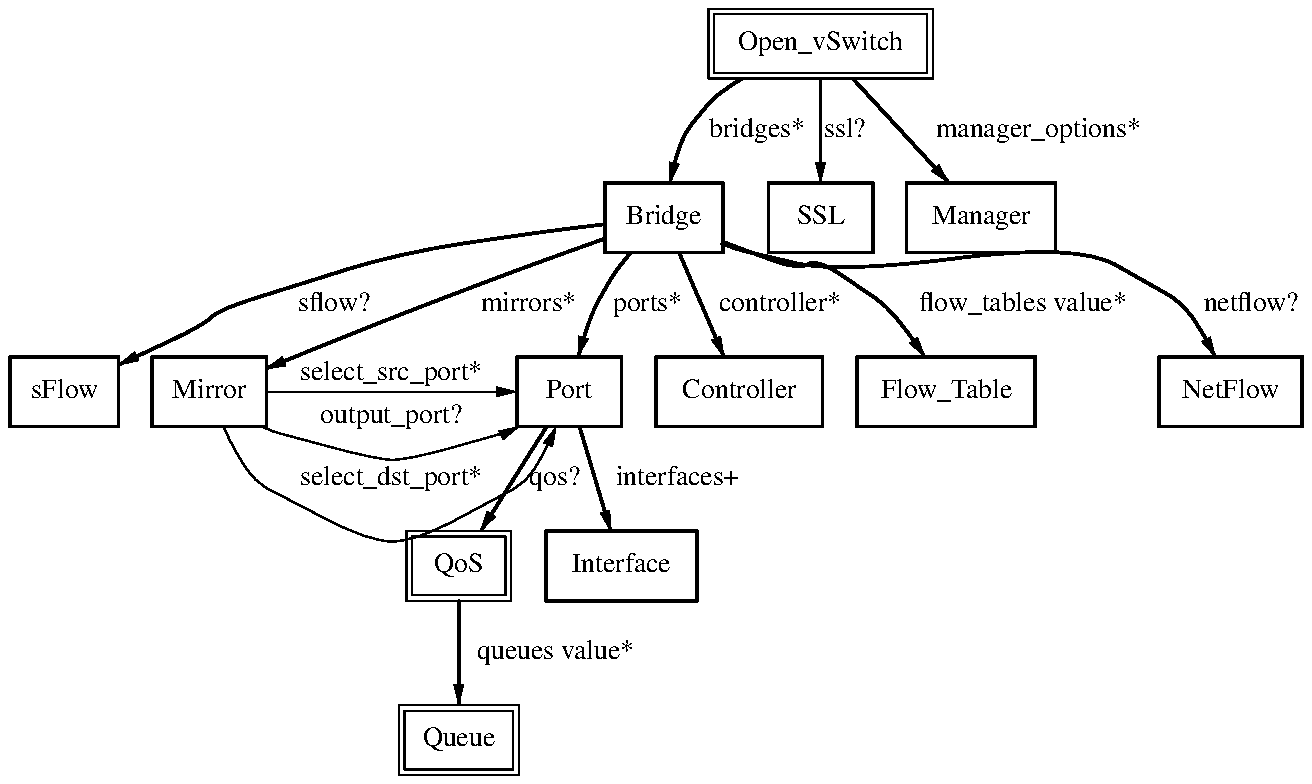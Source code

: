 .\" Generated from vswitch.gv with cksum "2197927206 1028"
.PS
linethick = 1;
linethick = 1;
box at 3.269320992,2.78572 wid 0.5900294246 height 0.348215 "Bridge"
linethick = 1;
box at 0.2708346627,1.9151825 wid 0.5416693254 height 0.348215 "sFlow"
linethick = 1;
box at 0.996312758,1.9151825 wid 0.5706825992 height 0.348215 "Mirror"
linethick = 1;
box at 2.795400377,1.9151825 wid 0.5223225 height 0.348215 "Port"
linethick = 1;
box at 3.646577123,1.9151825 wid 0.831815992 height 0.348215 "Controller"
linethick = 1;
box at 4.681541746,1.9151825 wid 0.889898254 height 0.348215 "Flow_Table"
linethick = 1;
box at 6.103442877,1.9151825 wid 0.715790754 height 0.348215 "NetFlow"
linethick = 0.5;
box at 2.244036746,1.044645 wid 0.5223225 height 0.348215 "QoS"
box at 2.244036746,1.044645 wid 0.466766944444444 height 0.292659444444444
linethick = 0.5;
box at 2.244036746,0.1741075 wid 0.5997028373 height 0.348215 "Queue"
box at 2.244036746,0.1741075 wid 0.544147281744444 height 0.292659444444444
linethick = 0.5;
box at 4.052804742,3.6562575 wid 1.122018373 height 0.348215 "Open_vSwitch"
box at 4.052804742,3.6562575 wid 1.06646281744444 height 0.292659444444444
linethick = 1;
box at 4.052804742,2.78572 wid 0.5223225 height 0.348215 "SSL"
linethick = 1;
box at 4.855649246,2.78572 wid 0.744762242 height 0.348215 "Manager"
linethick = 1;
box at 3.056561627,1.044645 wid 0.754442619 height 0.348215 "Interface"
linethick = 1;
spline -> from 2.976332891,2.75298779 to 2.976332891,2.75298779 to 2.604160699,2.706535909 to 1.945268276,2.607573206 to 1.402540377,2.437505 to 1.042625353,2.324752983 to 0.970266276,2.249190328 to 0.6287230754,2.08929 to 0.6011862332,2.076406045 to 0.5725420673,2.06282566 to 0.5439884373,2.049105989
"sflow?" at 1.620174752,2.35045125
linethick = 1;
spline -> from 2.97514896,2.6812555 to 2.97514896,2.6812555 to 2.785302142,2.613214289 to 2.533333768,2.52177303 to 2.311729742,2.437505 to 1.95348615,2.301283292 to 1.543358523,2.137134741 to 1.277600835,2.029675592
"mirrors*" at 2.592251746,2.35045125
linethick = 1;
spline -> from 3.102665293,2.610428569 to 3.102665293,2.610428569 to 3.058372345,2.557708818 to 3.013382967,2.497746195 to 2.979188254,2.437505 to 2.917484556,2.32886192 to 2.871032675,2.19584379 to 2.840250469,2.091240004
"ports*" at 3.187142252,2.35045125
linethick = 1;
spline -> from 3.345719363,2.60952321 to 3.345719363,2.60952321 to 3.41111414,2.458537186 to 3.504923261,2.242017099 to 3.570387681,2.091100718
"controller*" at 3.849725754,2.35045125
linethick = 1;
spline -> from 3.563284095,2.664959038 to 3.563284095,2.664959038 to 3.610362763,2.646503643 to 3.658695005,2.628187534 to 3.704589742,2.6116125 to 3.942559873,2.525881967 to 4.036647566,2.578949933 to 4.246272996,2.437505 to 4.380335771,2.347038743 to 4.495594936,2.203852735 to 4.573734382,2.090195359
"flow_tables value*" at 5.063603244,2.35045125
linethick = 1;
spline -> from 3.560568018,2.655696519 to 3.560568018,2.655696519 to 3.607925258,2.638425055 to 3.657093216,2.622894666 to 3.704589742,2.6116125 to 4.143340642,2.507426572 to 5.333887727,2.659805456 to 5.726186746,2.437505 to 5.863383456,2.359713769 to 5.963947948,2.209215246 to 6.026557005,2.089638215
"netflow?" at 6.204982371,2.35045125
linethick = 0.5;
spline -> from 1.285331208,1.9151825 to 1.285331208,1.9151825 to 1.629994415,1.9151825 to 2.201067015,1.9151825 to 2.533403411,1.9151825
"select_src_port*" at 1.905502123,2.00223625
linethick = 0.5;
spline -> from 1.262209732,1.740239284 to 1.262209732,1.740239284 to 1.2953598,1.724778538 to 1.329693799,1.711546368 to 1.363818869,1.702353492 to 1.82882518,1.577483593 to 1.983711212,1.571981796 to 2.447185377,1.702353492 to 2.479917587,1.711616011 to 2.512649797,1.724848181 to 2.544128433,1.740239284
"output_port?" at 1.905502123,1.789407242
linethick = 0.5;
spline -> from 1.066861117,1.739821426 to 1.066861117,1.739821426 to 1.126266596,1.618155105 to 1.224115011,1.465428006 to 1.363818869,1.39286 to 1.791148317,1.171047045 to 2.022641649,1.165684534 to 2.447185377,1.39286 to 2.583616014,1.465915507 to 2.675823346,1.618572963 to 2.730910959,1.740169641
"select_dst_port*" at 1.905502123,1.47991375
linethick = 1;
spline -> from 2.682021573,1.738149994 to 2.682021573,1.738149994 to 2.646921501,1.683340953 to 2.608269636,1.6226819 to 2.572890992,1.5669675 to 2.49948727,1.451151191 to 2.417238887,1.320570566 to 2.353376256,1.218961429
"qos?" at 2.722832371,1.47991375
linethick = 1;
spline -> from 2.848259414,1.73898571 to 2.848259414,1.73898571 to 2.893527364,1.587999686 to 2.958504283,1.371479599 to 3.003772233,1.220563218
"interfaces+" at 3.337083631,1.47991375
linethick = 1;
spline -> from 2.244036746,0.86844821 to 2.244036746,0.86844821 to 2.244036746,0.717462186 to 2.244036746,0.5009699562 to 2.244036746,0.3500117894
"queues value*" at 2.727707381,0.60937625
linethick = 1;
spline -> from 3.657511074,3.480617854 to 3.657511074,3.480617854 to 3.582018062,3.433121328 to 3.509171484,3.375735496 to 3.453108869,3.3080425 to 3.370999772,3.208801225 to 3.324478248,3.070350941 to 3.298849624,2.960941788
"bridges*" at 3.733630873,3.22098875
linethick = 1;
spline -> from 4.052804742,3.48006071 to 4.052804742,3.48006071 to 4.052804742,3.329074686 to 4.052804742,3.112554599 to 4.052804742,2.961638218
"ssl?" at 4.173774633,3.22098875
linethick = 1;
spline -> from 4.215281861,3.48006071 to 4.215281861,3.48006071 to 4.354567861,3.329074686 to 4.554234342,3.112554599 to 4.693450699,2.961638218
"manager_options*" at 5.140976617,3.22098875
.PE
